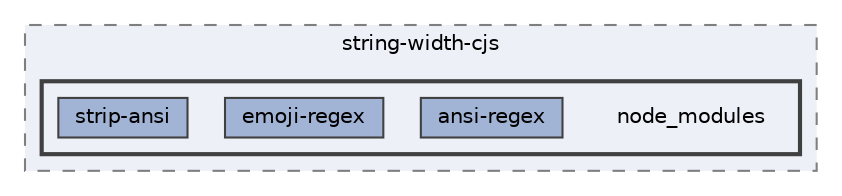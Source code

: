digraph "node_modules/string-width-cjs/node_modules"
{
 // LATEX_PDF_SIZE
  bgcolor="transparent";
  edge [fontname=Helvetica,fontsize=10,labelfontname=Helvetica,labelfontsize=10];
  node [fontname=Helvetica,fontsize=10,shape=box,height=0.2,width=0.4];
  compound=true
  subgraph clusterdir_e05bcd75b170444e267e822554949f1c {
    graph [ bgcolor="#edf0f7", pencolor="grey50", label="string-width-cjs", fontname=Helvetica,fontsize=10 style="filled,dashed", URL="dir_e05bcd75b170444e267e822554949f1c.html",tooltip=""]
  subgraph clusterdir_fd8d96e541e42f92a624313e367071b5 {
    graph [ bgcolor="#edf0f7", pencolor="grey25", label="", fontname=Helvetica,fontsize=10 style="filled,bold", URL="dir_fd8d96e541e42f92a624313e367071b5.html",tooltip=""]
    dir_fd8d96e541e42f92a624313e367071b5 [shape=plaintext, label="node_modules"];
  dir_53ba56d46bee55cc7a25907597b72783 [label="ansi-regex", fillcolor="#a2b4d6", color="grey25", style="filled", URL="dir_53ba56d46bee55cc7a25907597b72783.html",tooltip=""];
  dir_9f7b2f5997016bf45f86fdaf498d992d [label="emoji-regex", fillcolor="#a2b4d6", color="grey25", style="filled", URL="dir_9f7b2f5997016bf45f86fdaf498d992d.html",tooltip=""];
  dir_7ee34c7240e9b1a9ced74da20f6b950c [label="strip-ansi", fillcolor="#a2b4d6", color="grey25", style="filled", URL="dir_7ee34c7240e9b1a9ced74da20f6b950c.html",tooltip=""];
  }
  }
}
